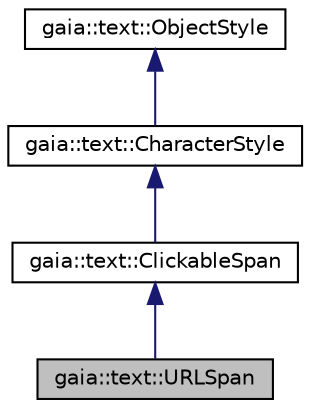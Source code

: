 digraph G
{
  edge [fontname="Helvetica",fontsize="10",labelfontname="Helvetica",labelfontsize="10"];
  node [fontname="Helvetica",fontsize="10",shape=record];
  Node1 [label="gaia::text::URLSpan",height=0.2,width=0.4,color="black", fillcolor="grey75", style="filled" fontcolor="black"];
  Node2 -> Node1 [dir=back,color="midnightblue",fontsize="10",style="solid",fontname="Helvetica"];
  Node2 [label="gaia::text::ClickableSpan",height=0.2,width=0.4,color="black", fillcolor="white", style="filled",URL="$d1/d56/classgaia_1_1text_1_1_clickable_span.html",tooltip="If an object of this type is attached to the text of a TextView with a movement method of LinkMovemen..."];
  Node3 -> Node2 [dir=back,color="midnightblue",fontsize="10",style="solid",fontname="Helvetica"];
  Node3 [label="gaia::text::CharacterStyle",height=0.2,width=0.4,color="black", fillcolor="white", style="filled",URL="$d9/d29/classgaia_1_1text_1_1_character_style.html",tooltip="The classes that affect character-level text formatting extend this class."];
  Node4 -> Node3 [dir=back,color="midnightblue",fontsize="10",style="solid",fontname="Helvetica"];
  Node4 [label="gaia::text::ObjectStyle",height=0.2,width=0.4,color="black", fillcolor="white", style="filled",URL="$d7/d55/classgaia_1_1text_1_1_object_style.html",tooltip="ObjectStyle is interface for spannable class."];
}
